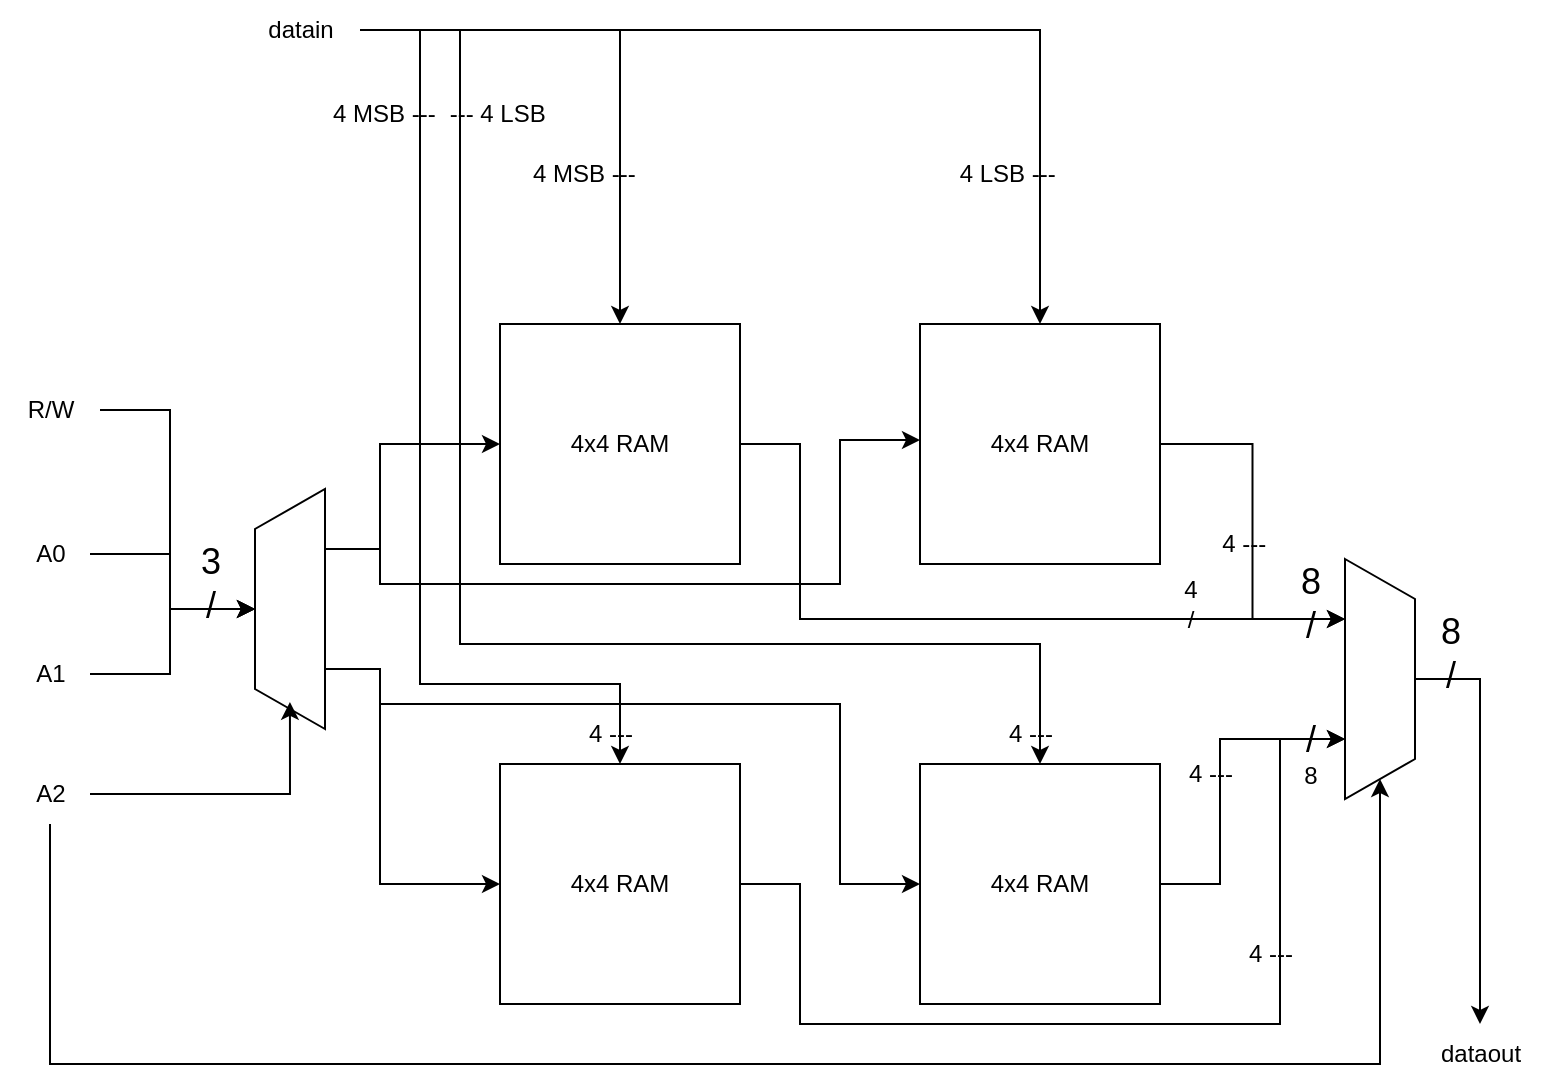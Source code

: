 <mxfile version="22.0.1" type="device">
  <diagram name="Page-1" id="k5AjL9soe9hkZ_Y00dfd">
    <mxGraphModel dx="759" dy="558" grid="1" gridSize="10" guides="1" tooltips="1" connect="1" arrows="1" fold="1" page="1" pageScale="1" pageWidth="1100" pageHeight="850" math="0" shadow="0">
      <root>
        <mxCell id="0" />
        <mxCell id="1" parent="0" />
        <mxCell id="nkpem4c6oOiezebOvMS2-56" style="edgeStyle=orthogonalEdgeStyle;rounded=0;orthogonalLoop=1;jettySize=auto;html=1;entryX=0.25;entryY=1;entryDx=0;entryDy=0;" edge="1" parent="1" source="nkpem4c6oOiezebOvMS2-1" target="nkpem4c6oOiezebOvMS2-44">
          <mxGeometry relative="1" as="geometry">
            <Array as="points">
              <mxPoint x="650" y="370" />
              <mxPoint x="650" y="458" />
            </Array>
          </mxGeometry>
        </mxCell>
        <mxCell id="nkpem4c6oOiezebOvMS2-1" value="4x4 RAM" style="rounded=0;whiteSpace=wrap;html=1;" vertex="1" parent="1">
          <mxGeometry x="500" y="310" width="120" height="120" as="geometry" />
        </mxCell>
        <mxCell id="nkpem4c6oOiezebOvMS2-57" style="edgeStyle=orthogonalEdgeStyle;rounded=0;orthogonalLoop=1;jettySize=auto;html=1;entryX=0.25;entryY=1;entryDx=0;entryDy=0;" edge="1" parent="1" source="nkpem4c6oOiezebOvMS2-2" target="nkpem4c6oOiezebOvMS2-44">
          <mxGeometry relative="1" as="geometry" />
        </mxCell>
        <mxCell id="nkpem4c6oOiezebOvMS2-2" value="4x4 RAM" style="rounded=0;whiteSpace=wrap;html=1;" vertex="1" parent="1">
          <mxGeometry x="710" y="310" width="120" height="120" as="geometry" />
        </mxCell>
        <mxCell id="nkpem4c6oOiezebOvMS2-49" style="edgeStyle=orthogonalEdgeStyle;rounded=0;orthogonalLoop=1;jettySize=auto;html=1;entryX=0.75;entryY=1;entryDx=0;entryDy=0;" edge="1" parent="1" source="nkpem4c6oOiezebOvMS2-3" target="nkpem4c6oOiezebOvMS2-44">
          <mxGeometry relative="1" as="geometry">
            <Array as="points">
              <mxPoint x="860" y="590" />
              <mxPoint x="860" y="518" />
            </Array>
          </mxGeometry>
        </mxCell>
        <mxCell id="nkpem4c6oOiezebOvMS2-3" value="4x4 RAM" style="rounded=0;whiteSpace=wrap;html=1;" vertex="1" parent="1">
          <mxGeometry x="710" y="530" width="120" height="120" as="geometry" />
        </mxCell>
        <mxCell id="nkpem4c6oOiezebOvMS2-63" style="edgeStyle=orthogonalEdgeStyle;rounded=0;orthogonalLoop=1;jettySize=auto;html=1;entryX=0.75;entryY=1;entryDx=0;entryDy=0;" edge="1" parent="1" source="nkpem4c6oOiezebOvMS2-4" target="nkpem4c6oOiezebOvMS2-44">
          <mxGeometry relative="1" as="geometry">
            <Array as="points">
              <mxPoint x="650" y="590" />
              <mxPoint x="650" y="660" />
              <mxPoint x="890" y="660" />
              <mxPoint x="890" y="518" />
            </Array>
          </mxGeometry>
        </mxCell>
        <mxCell id="nkpem4c6oOiezebOvMS2-4" value="4x4 RAM" style="rounded=0;whiteSpace=wrap;html=1;" vertex="1" parent="1">
          <mxGeometry x="500" y="530" width="120" height="120" as="geometry" />
        </mxCell>
        <mxCell id="nkpem4c6oOiezebOvMS2-22" style="edgeStyle=orthogonalEdgeStyle;rounded=0;orthogonalLoop=1;jettySize=auto;html=1;entryX=0.5;entryY=0;entryDx=0;entryDy=0;" edge="1" parent="1" source="nkpem4c6oOiezebOvMS2-5" target="nkpem4c6oOiezebOvMS2-1">
          <mxGeometry relative="1" as="geometry" />
        </mxCell>
        <mxCell id="nkpem4c6oOiezebOvMS2-23" style="edgeStyle=elbowEdgeStyle;rounded=0;orthogonalLoop=1;jettySize=auto;html=1;entryX=0.5;entryY=0;entryDx=0;entryDy=0;" edge="1" parent="1" source="nkpem4c6oOiezebOvMS2-5" target="nkpem4c6oOiezebOvMS2-2">
          <mxGeometry relative="1" as="geometry">
            <Array as="points">
              <mxPoint x="770" y="270" />
            </Array>
          </mxGeometry>
        </mxCell>
        <mxCell id="nkpem4c6oOiezebOvMS2-24" style="edgeStyle=orthogonalEdgeStyle;rounded=0;orthogonalLoop=1;jettySize=auto;html=1;entryX=0.5;entryY=0;entryDx=0;entryDy=0;" edge="1" parent="1" source="nkpem4c6oOiezebOvMS2-26" target="nkpem4c6oOiezebOvMS2-4">
          <mxGeometry relative="1" as="geometry">
            <Array as="points">
              <mxPoint x="460" y="163" />
              <mxPoint x="460" y="490" />
              <mxPoint x="560" y="490" />
            </Array>
          </mxGeometry>
        </mxCell>
        <mxCell id="nkpem4c6oOiezebOvMS2-25" style="edgeStyle=orthogonalEdgeStyle;rounded=0;orthogonalLoop=1;jettySize=auto;html=1;entryX=0.5;entryY=0;entryDx=0;entryDy=0;" edge="1" parent="1" source="nkpem4c6oOiezebOvMS2-5" target="nkpem4c6oOiezebOvMS2-3">
          <mxGeometry relative="1" as="geometry">
            <Array as="points">
              <mxPoint x="480" y="163" />
              <mxPoint x="480" y="470" />
              <mxPoint x="770" y="470" />
            </Array>
          </mxGeometry>
        </mxCell>
        <mxCell id="nkpem4c6oOiezebOvMS2-5" value="datain" style="text;html=1;align=center;verticalAlign=middle;resizable=0;points=[];autosize=1;strokeColor=none;fillColor=none;" vertex="1" parent="1">
          <mxGeometry x="370" y="148" width="60" height="30" as="geometry" />
        </mxCell>
        <mxCell id="nkpem4c6oOiezebOvMS2-6" value="dataout" style="text;html=1;align=center;verticalAlign=middle;resizable=0;points=[];autosize=1;strokeColor=none;fillColor=none;" vertex="1" parent="1">
          <mxGeometry x="960" y="660" width="60" height="30" as="geometry" />
        </mxCell>
        <mxCell id="nkpem4c6oOiezebOvMS2-17" style="edgeStyle=orthogonalEdgeStyle;rounded=0;orthogonalLoop=1;jettySize=auto;html=1;entryX=0.5;entryY=0;entryDx=0;entryDy=0;" edge="1" parent="1" source="nkpem4c6oOiezebOvMS2-7" target="nkpem4c6oOiezebOvMS2-11">
          <mxGeometry relative="1" as="geometry">
            <Array as="points">
              <mxPoint x="335" y="353" />
              <mxPoint x="335" y="453" />
            </Array>
          </mxGeometry>
        </mxCell>
        <mxCell id="nkpem4c6oOiezebOvMS2-7" value="R/W" style="text;html=1;align=center;verticalAlign=middle;resizable=0;points=[];autosize=1;strokeColor=none;fillColor=none;" vertex="1" parent="1">
          <mxGeometry x="250" y="338" width="50" height="30" as="geometry" />
        </mxCell>
        <mxCell id="nkpem4c6oOiezebOvMS2-16" style="edgeStyle=orthogonalEdgeStyle;rounded=0;orthogonalLoop=1;jettySize=auto;html=1;entryX=0.5;entryY=0;entryDx=0;entryDy=0;" edge="1" parent="1" source="nkpem4c6oOiezebOvMS2-8" target="nkpem4c6oOiezebOvMS2-11">
          <mxGeometry relative="1" as="geometry">
            <Array as="points">
              <mxPoint x="335" y="425" />
              <mxPoint x="335" y="453" />
            </Array>
          </mxGeometry>
        </mxCell>
        <mxCell id="nkpem4c6oOiezebOvMS2-8" value="A0" style="text;html=1;align=center;verticalAlign=middle;resizable=0;points=[];autosize=1;strokeColor=none;fillColor=none;" vertex="1" parent="1">
          <mxGeometry x="255" y="410" width="40" height="30" as="geometry" />
        </mxCell>
        <mxCell id="nkpem4c6oOiezebOvMS2-15" style="edgeStyle=orthogonalEdgeStyle;rounded=0;orthogonalLoop=1;jettySize=auto;html=1;entryX=0.5;entryY=0;entryDx=0;entryDy=0;" edge="1" parent="1" source="nkpem4c6oOiezebOvMS2-9" target="nkpem4c6oOiezebOvMS2-11">
          <mxGeometry relative="1" as="geometry">
            <Array as="points">
              <mxPoint x="335" y="485" />
              <mxPoint x="335" y="453" />
            </Array>
          </mxGeometry>
        </mxCell>
        <mxCell id="nkpem4c6oOiezebOvMS2-9" value="A1" style="text;html=1;align=center;verticalAlign=middle;resizable=0;points=[];autosize=1;strokeColor=none;fillColor=none;" vertex="1" parent="1">
          <mxGeometry x="255" y="470" width="40" height="30" as="geometry" />
        </mxCell>
        <mxCell id="nkpem4c6oOiezebOvMS2-47" style="edgeStyle=orthogonalEdgeStyle;rounded=0;orthogonalLoop=1;jettySize=auto;html=1;entryX=1;entryY=0.5;entryDx=0;entryDy=0;" edge="1" parent="1" source="nkpem4c6oOiezebOvMS2-10" target="nkpem4c6oOiezebOvMS2-44">
          <mxGeometry relative="1" as="geometry">
            <Array as="points">
              <mxPoint x="275" y="680" />
              <mxPoint x="940" y="680" />
            </Array>
          </mxGeometry>
        </mxCell>
        <mxCell id="nkpem4c6oOiezebOvMS2-10" value="A2" style="text;html=1;align=center;verticalAlign=middle;resizable=0;points=[];autosize=1;strokeColor=none;fillColor=none;" vertex="1" parent="1">
          <mxGeometry x="255" y="530" width="40" height="30" as="geometry" />
        </mxCell>
        <mxCell id="nkpem4c6oOiezebOvMS2-35" style="edgeStyle=orthogonalEdgeStyle;rounded=0;orthogonalLoop=1;jettySize=auto;html=1;exitX=0.75;exitY=1;exitDx=0;exitDy=0;entryX=0;entryY=0.5;entryDx=0;entryDy=0;" edge="1" parent="1" source="nkpem4c6oOiezebOvMS2-11" target="nkpem4c6oOiezebOvMS2-1">
          <mxGeometry relative="1" as="geometry">
            <Array as="points">
              <mxPoint x="440" y="423" />
              <mxPoint x="440" y="370" />
            </Array>
          </mxGeometry>
        </mxCell>
        <mxCell id="nkpem4c6oOiezebOvMS2-38" style="edgeStyle=orthogonalEdgeStyle;rounded=0;orthogonalLoop=1;jettySize=auto;html=1;exitX=0.25;exitY=1;exitDx=0;exitDy=0;entryX=0;entryY=0.5;entryDx=0;entryDy=0;" edge="1" parent="1" source="nkpem4c6oOiezebOvMS2-11" target="nkpem4c6oOiezebOvMS2-4">
          <mxGeometry relative="1" as="geometry">
            <Array as="points">
              <mxPoint x="440" y="483" />
              <mxPoint x="440" y="590" />
            </Array>
          </mxGeometry>
        </mxCell>
        <mxCell id="nkpem4c6oOiezebOvMS2-11" value="" style="shape=trapezoid;perimeter=trapezoidPerimeter;whiteSpace=wrap;html=1;fixedSize=1;rotation=-90;" vertex="1" parent="1">
          <mxGeometry x="335" y="435" width="120" height="35" as="geometry" />
        </mxCell>
        <mxCell id="nkpem4c6oOiezebOvMS2-13" style="edgeStyle=orthogonalEdgeStyle;rounded=0;orthogonalLoop=1;jettySize=auto;html=1;entryX=0.113;entryY=0.499;entryDx=0;entryDy=0;entryPerimeter=0;" edge="1" parent="1" source="nkpem4c6oOiezebOvMS2-10" target="nkpem4c6oOiezebOvMS2-11">
          <mxGeometry relative="1" as="geometry" />
        </mxCell>
        <mxCell id="nkpem4c6oOiezebOvMS2-20" value="&lt;font style=&quot;font-size: 18px;&quot;&gt;3&lt;br&gt;/&lt;/font&gt;" style="text;html=1;align=center;verticalAlign=middle;resizable=0;points=[];autosize=1;strokeColor=none;fillColor=none;" vertex="1" parent="1">
          <mxGeometry x="340" y="410" width="30" height="60" as="geometry" />
        </mxCell>
        <mxCell id="nkpem4c6oOiezebOvMS2-26" value="4 MSB ---&amp;nbsp;&amp;nbsp;" style="text;html=1;align=center;verticalAlign=middle;resizable=0;points=[];autosize=1;strokeColor=none;fillColor=none;" vertex="1" parent="1">
          <mxGeometry x="405" y="190" width="80" height="30" as="geometry" />
        </mxCell>
        <mxCell id="nkpem4c6oOiezebOvMS2-28" value="&amp;nbsp; &amp;nbsp; &amp;nbsp; &amp;nbsp; --- 4 LSB" style="text;html=1;align=center;verticalAlign=middle;resizable=0;points=[];autosize=1;strokeColor=none;fillColor=none;" vertex="1" parent="1">
          <mxGeometry x="435" y="190" width="100" height="30" as="geometry" />
        </mxCell>
        <mxCell id="nkpem4c6oOiezebOvMS2-29" value="4 MSB ---&amp;nbsp; &amp;nbsp; &amp;nbsp; &amp;nbsp; &amp;nbsp; &amp;nbsp;" style="text;html=1;align=center;verticalAlign=middle;resizable=0;points=[];autosize=1;strokeColor=none;fillColor=none;" vertex="1" parent="1">
          <mxGeometry x="505" y="220" width="110" height="30" as="geometry" />
        </mxCell>
        <mxCell id="nkpem4c6oOiezebOvMS2-31" value="4 LSB ---&amp;nbsp; &amp;nbsp; &amp;nbsp; &amp;nbsp; &amp;nbsp;&amp;nbsp;" style="text;html=1;align=center;verticalAlign=middle;resizable=0;points=[];autosize=1;strokeColor=none;fillColor=none;" vertex="1" parent="1">
          <mxGeometry x="720" y="220" width="100" height="30" as="geometry" />
        </mxCell>
        <mxCell id="nkpem4c6oOiezebOvMS2-37" value="" style="orthogonalLoop=1;jettySize=auto;html=1;rounded=0;entryX=0;entryY=0.5;entryDx=0;entryDy=0;edgeStyle=orthogonalEdgeStyle;" edge="1" parent="1">
          <mxGeometry width="100" relative="1" as="geometry">
            <mxPoint x="440" y="418" as="sourcePoint" />
            <mxPoint x="710" y="368" as="targetPoint" />
            <Array as="points">
              <mxPoint x="440" y="440" />
              <mxPoint x="670" y="440" />
              <mxPoint x="670" y="368" />
            </Array>
          </mxGeometry>
        </mxCell>
        <mxCell id="nkpem4c6oOiezebOvMS2-40" value="" style="edgeStyle=orthogonalEdgeStyle;orthogonalLoop=1;jettySize=auto;html=1;rounded=0;entryX=0;entryY=0.5;entryDx=0;entryDy=0;" edge="1" parent="1" target="nkpem4c6oOiezebOvMS2-3">
          <mxGeometry width="100" relative="1" as="geometry">
            <mxPoint x="440" y="490" as="sourcePoint" />
            <mxPoint x="490" y="460" as="targetPoint" />
            <Array as="points">
              <mxPoint x="440" y="500" />
              <mxPoint x="670" y="500" />
              <mxPoint x="670" y="590" />
            </Array>
          </mxGeometry>
        </mxCell>
        <mxCell id="nkpem4c6oOiezebOvMS2-41" value="4 ---" style="text;html=1;align=center;verticalAlign=middle;resizable=0;points=[];autosize=1;strokeColor=none;fillColor=none;" vertex="1" parent="1">
          <mxGeometry x="530" y="500" width="50" height="30" as="geometry" />
        </mxCell>
        <mxCell id="nkpem4c6oOiezebOvMS2-42" value="4 ---" style="text;html=1;align=center;verticalAlign=middle;resizable=0;points=[];autosize=1;strokeColor=none;fillColor=none;" vertex="1" parent="1">
          <mxGeometry x="740" y="500" width="50" height="30" as="geometry" />
        </mxCell>
        <mxCell id="nkpem4c6oOiezebOvMS2-45" style="edgeStyle=orthogonalEdgeStyle;rounded=0;orthogonalLoop=1;jettySize=auto;html=1;" edge="1" parent="1" source="nkpem4c6oOiezebOvMS2-44" target="nkpem4c6oOiezebOvMS2-6">
          <mxGeometry relative="1" as="geometry" />
        </mxCell>
        <mxCell id="nkpem4c6oOiezebOvMS2-44" value="" style="shape=trapezoid;perimeter=trapezoidPerimeter;whiteSpace=wrap;html=1;fixedSize=1;rotation=90;" vertex="1" parent="1">
          <mxGeometry x="880" y="470" width="120" height="35" as="geometry" />
        </mxCell>
        <mxCell id="nkpem4c6oOiezebOvMS2-50" value="4 ---" style="text;html=1;align=center;verticalAlign=middle;resizable=0;points=[];autosize=1;strokeColor=none;fillColor=none;" vertex="1" parent="1">
          <mxGeometry x="860" y="610" width="50" height="30" as="geometry" />
        </mxCell>
        <mxCell id="nkpem4c6oOiezebOvMS2-51" value="4 ---" style="text;html=1;align=center;verticalAlign=middle;resizable=0;points=[];autosize=1;strokeColor=none;fillColor=none;" vertex="1" parent="1">
          <mxGeometry x="830" y="520" width="50" height="30" as="geometry" />
        </mxCell>
        <mxCell id="nkpem4c6oOiezebOvMS2-54" value="&lt;span style=&quot;font-size: 18px;&quot;&gt;/&lt;br&gt;&lt;/span&gt;8" style="text;html=1;align=center;verticalAlign=middle;resizable=0;points=[];autosize=1;strokeColor=none;fillColor=none;" vertex="1" parent="1">
          <mxGeometry x="890" y="500" width="30" height="50" as="geometry" />
        </mxCell>
        <mxCell id="nkpem4c6oOiezebOvMS2-58" value="4&lt;br&gt;/" style="text;html=1;align=center;verticalAlign=middle;resizable=0;points=[];autosize=1;strokeColor=none;fillColor=none;" vertex="1" parent="1">
          <mxGeometry x="830" y="430" width="30" height="40" as="geometry" />
        </mxCell>
        <mxCell id="nkpem4c6oOiezebOvMS2-59" value="4 ---&amp;nbsp;&amp;nbsp;" style="text;html=1;align=center;verticalAlign=middle;resizable=0;points=[];autosize=1;strokeColor=none;fillColor=none;" vertex="1" parent="1">
          <mxGeometry x="850" y="405" width="50" height="30" as="geometry" />
        </mxCell>
        <mxCell id="nkpem4c6oOiezebOvMS2-60" value="&lt;span style=&quot;font-size: 18px;&quot;&gt;8&lt;br&gt;/&lt;br&gt;&lt;/span&gt;" style="text;html=1;align=center;verticalAlign=middle;resizable=0;points=[];autosize=1;strokeColor=none;fillColor=none;" vertex="1" parent="1">
          <mxGeometry x="890" y="420" width="30" height="60" as="geometry" />
        </mxCell>
        <mxCell id="nkpem4c6oOiezebOvMS2-62" value="&lt;span style=&quot;font-size: 18px;&quot;&gt;8&lt;br&gt;/&lt;br&gt;&lt;/span&gt;" style="text;html=1;align=center;verticalAlign=middle;resizable=0;points=[];autosize=1;strokeColor=none;fillColor=none;" vertex="1" parent="1">
          <mxGeometry x="960" y="445" width="30" height="60" as="geometry" />
        </mxCell>
      </root>
    </mxGraphModel>
  </diagram>
</mxfile>
